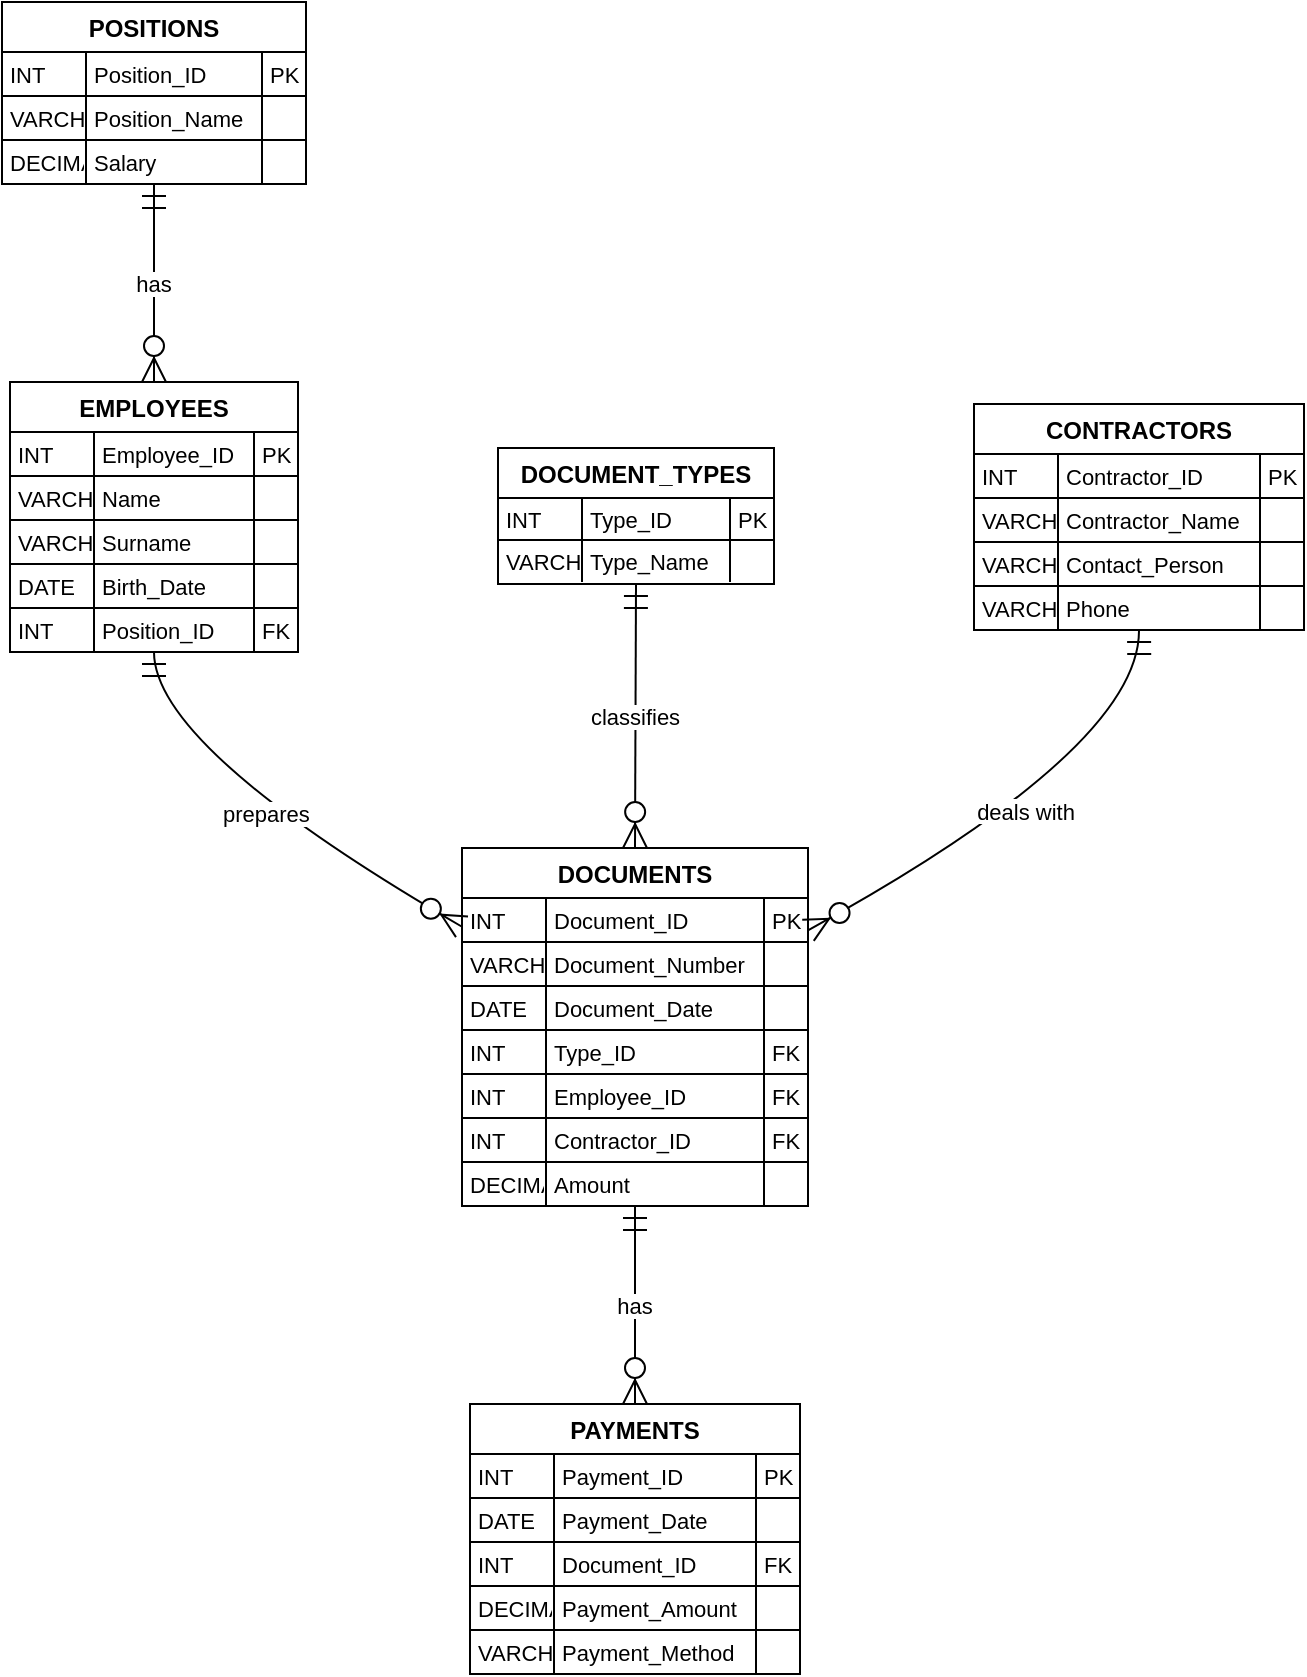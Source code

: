 <mxfile version="26.1.0">
  <diagram id="r5gvFY3K7-wssAV_AJfJ" name="Лабка7_8">
    <mxGraphModel dx="1518" dy="614" grid="1" gridSize="10" guides="1" tooltips="1" connect="1" arrows="1" fold="1" page="1" pageScale="1" pageWidth="827" pageHeight="1169" math="0" shadow="0">
      <root>
        <mxCell id="0" />
        <mxCell id="1" parent="0" />
        <mxCell id="6uw_re-vHl8ZJ_pmMmy7-1" value="EMPLOYEES" style="shape=table;startSize=25;container=1;collapsible=0;childLayout=tableLayout;fixedRows=1;rowLines=1;fontStyle=1;align=center;resizeLast=1;" vertex="1" parent="1">
          <mxGeometry x="24" y="210" width="144" height="135" as="geometry" />
        </mxCell>
        <mxCell id="6uw_re-vHl8ZJ_pmMmy7-2" style="shape=tableRow;horizontal=0;startSize=0;swimlaneHead=0;swimlaneBody=0;fillColor=none;collapsible=0;dropTarget=0;points=[[0,0.5],[1,0.5]];portConstraint=eastwest;top=0;left=0;right=0;bottom=0;" vertex="1" parent="6uw_re-vHl8ZJ_pmMmy7-1">
          <mxGeometry y="25" width="144" height="22" as="geometry" />
        </mxCell>
        <mxCell id="6uw_re-vHl8ZJ_pmMmy7-3" value="INT" style="shape=partialRectangle;connectable=0;fillColor=none;top=0;left=0;bottom=0;right=0;align=left;spacingLeft=2;overflow=hidden;fontSize=11;" vertex="1" parent="6uw_re-vHl8ZJ_pmMmy7-2">
          <mxGeometry width="42" height="22" as="geometry">
            <mxRectangle width="42" height="22" as="alternateBounds" />
          </mxGeometry>
        </mxCell>
        <mxCell id="6uw_re-vHl8ZJ_pmMmy7-4" value="Employee_ID" style="shape=partialRectangle;connectable=0;fillColor=none;top=0;left=0;bottom=0;right=0;align=left;spacingLeft=2;overflow=hidden;fontSize=11;" vertex="1" parent="6uw_re-vHl8ZJ_pmMmy7-2">
          <mxGeometry x="42" width="80" height="22" as="geometry">
            <mxRectangle width="80" height="22" as="alternateBounds" />
          </mxGeometry>
        </mxCell>
        <mxCell id="6uw_re-vHl8ZJ_pmMmy7-5" value="PK" style="shape=partialRectangle;connectable=0;fillColor=none;top=0;left=0;bottom=0;right=0;align=left;spacingLeft=2;overflow=hidden;fontSize=11;" vertex="1" parent="6uw_re-vHl8ZJ_pmMmy7-2">
          <mxGeometry x="122" width="22" height="22" as="geometry">
            <mxRectangle width="22" height="22" as="alternateBounds" />
          </mxGeometry>
        </mxCell>
        <mxCell id="6uw_re-vHl8ZJ_pmMmy7-6" style="shape=tableRow;horizontal=0;startSize=0;swimlaneHead=0;swimlaneBody=0;fillColor=none;collapsible=0;dropTarget=0;points=[[0,0.5],[1,0.5]];portConstraint=eastwest;top=0;left=0;right=0;bottom=0;" vertex="1" parent="6uw_re-vHl8ZJ_pmMmy7-1">
          <mxGeometry y="47" width="144" height="22" as="geometry" />
        </mxCell>
        <mxCell id="6uw_re-vHl8ZJ_pmMmy7-7" value="VARCHAR" style="shape=partialRectangle;connectable=0;fillColor=none;top=0;left=0;bottom=0;right=0;align=left;spacingLeft=2;overflow=hidden;fontSize=11;" vertex="1" parent="6uw_re-vHl8ZJ_pmMmy7-6">
          <mxGeometry width="42" height="22" as="geometry">
            <mxRectangle width="42" height="22" as="alternateBounds" />
          </mxGeometry>
        </mxCell>
        <mxCell id="6uw_re-vHl8ZJ_pmMmy7-8" value="Name" style="shape=partialRectangle;connectable=0;fillColor=none;top=0;left=0;bottom=0;right=0;align=left;spacingLeft=2;overflow=hidden;fontSize=11;" vertex="1" parent="6uw_re-vHl8ZJ_pmMmy7-6">
          <mxGeometry x="42" width="80" height="22" as="geometry">
            <mxRectangle width="80" height="22" as="alternateBounds" />
          </mxGeometry>
        </mxCell>
        <mxCell id="6uw_re-vHl8ZJ_pmMmy7-9" value="" style="shape=partialRectangle;connectable=0;fillColor=none;top=0;left=0;bottom=0;right=0;align=left;spacingLeft=2;overflow=hidden;fontSize=11;" vertex="1" parent="6uw_re-vHl8ZJ_pmMmy7-6">
          <mxGeometry x="122" width="22" height="22" as="geometry">
            <mxRectangle width="22" height="22" as="alternateBounds" />
          </mxGeometry>
        </mxCell>
        <mxCell id="6uw_re-vHl8ZJ_pmMmy7-10" style="shape=tableRow;horizontal=0;startSize=0;swimlaneHead=0;swimlaneBody=0;fillColor=none;collapsible=0;dropTarget=0;points=[[0,0.5],[1,0.5]];portConstraint=eastwest;top=0;left=0;right=0;bottom=0;" vertex="1" parent="6uw_re-vHl8ZJ_pmMmy7-1">
          <mxGeometry y="69" width="144" height="22" as="geometry" />
        </mxCell>
        <mxCell id="6uw_re-vHl8ZJ_pmMmy7-11" value="VARCHAR" style="shape=partialRectangle;connectable=0;fillColor=none;top=0;left=0;bottom=0;right=0;align=left;spacingLeft=2;overflow=hidden;fontSize=11;" vertex="1" parent="6uw_re-vHl8ZJ_pmMmy7-10">
          <mxGeometry width="42" height="22" as="geometry">
            <mxRectangle width="42" height="22" as="alternateBounds" />
          </mxGeometry>
        </mxCell>
        <mxCell id="6uw_re-vHl8ZJ_pmMmy7-12" value="Surname" style="shape=partialRectangle;connectable=0;fillColor=none;top=0;left=0;bottom=0;right=0;align=left;spacingLeft=2;overflow=hidden;fontSize=11;" vertex="1" parent="6uw_re-vHl8ZJ_pmMmy7-10">
          <mxGeometry x="42" width="80" height="22" as="geometry">
            <mxRectangle width="80" height="22" as="alternateBounds" />
          </mxGeometry>
        </mxCell>
        <mxCell id="6uw_re-vHl8ZJ_pmMmy7-13" value="" style="shape=partialRectangle;connectable=0;fillColor=none;top=0;left=0;bottom=0;right=0;align=left;spacingLeft=2;overflow=hidden;fontSize=11;" vertex="1" parent="6uw_re-vHl8ZJ_pmMmy7-10">
          <mxGeometry x="122" width="22" height="22" as="geometry">
            <mxRectangle width="22" height="22" as="alternateBounds" />
          </mxGeometry>
        </mxCell>
        <mxCell id="6uw_re-vHl8ZJ_pmMmy7-14" style="shape=tableRow;horizontal=0;startSize=0;swimlaneHead=0;swimlaneBody=0;fillColor=none;collapsible=0;dropTarget=0;points=[[0,0.5],[1,0.5]];portConstraint=eastwest;top=0;left=0;right=0;bottom=0;" vertex="1" parent="6uw_re-vHl8ZJ_pmMmy7-1">
          <mxGeometry y="91" width="144" height="22" as="geometry" />
        </mxCell>
        <mxCell id="6uw_re-vHl8ZJ_pmMmy7-15" value="DATE" style="shape=partialRectangle;connectable=0;fillColor=none;top=0;left=0;bottom=0;right=0;align=left;spacingLeft=2;overflow=hidden;fontSize=11;" vertex="1" parent="6uw_re-vHl8ZJ_pmMmy7-14">
          <mxGeometry width="42" height="22" as="geometry">
            <mxRectangle width="42" height="22" as="alternateBounds" />
          </mxGeometry>
        </mxCell>
        <mxCell id="6uw_re-vHl8ZJ_pmMmy7-16" value="Birth_Date" style="shape=partialRectangle;connectable=0;fillColor=none;top=0;left=0;bottom=0;right=0;align=left;spacingLeft=2;overflow=hidden;fontSize=11;" vertex="1" parent="6uw_re-vHl8ZJ_pmMmy7-14">
          <mxGeometry x="42" width="80" height="22" as="geometry">
            <mxRectangle width="80" height="22" as="alternateBounds" />
          </mxGeometry>
        </mxCell>
        <mxCell id="6uw_re-vHl8ZJ_pmMmy7-17" value="" style="shape=partialRectangle;connectable=0;fillColor=none;top=0;left=0;bottom=0;right=0;align=left;spacingLeft=2;overflow=hidden;fontSize=11;" vertex="1" parent="6uw_re-vHl8ZJ_pmMmy7-14">
          <mxGeometry x="122" width="22" height="22" as="geometry">
            <mxRectangle width="22" height="22" as="alternateBounds" />
          </mxGeometry>
        </mxCell>
        <mxCell id="6uw_re-vHl8ZJ_pmMmy7-18" style="shape=tableRow;horizontal=0;startSize=0;swimlaneHead=0;swimlaneBody=0;fillColor=none;collapsible=0;dropTarget=0;points=[[0,0.5],[1,0.5]];portConstraint=eastwest;top=0;left=0;right=0;bottom=0;" vertex="1" parent="6uw_re-vHl8ZJ_pmMmy7-1">
          <mxGeometry y="113" width="144" height="22" as="geometry" />
        </mxCell>
        <mxCell id="6uw_re-vHl8ZJ_pmMmy7-19" value="INT" style="shape=partialRectangle;connectable=0;fillColor=none;top=0;left=0;bottom=0;right=0;align=left;spacingLeft=2;overflow=hidden;fontSize=11;" vertex="1" parent="6uw_re-vHl8ZJ_pmMmy7-18">
          <mxGeometry width="42" height="22" as="geometry">
            <mxRectangle width="42" height="22" as="alternateBounds" />
          </mxGeometry>
        </mxCell>
        <mxCell id="6uw_re-vHl8ZJ_pmMmy7-20" value="Position_ID" style="shape=partialRectangle;connectable=0;fillColor=none;top=0;left=0;bottom=0;right=0;align=left;spacingLeft=2;overflow=hidden;fontSize=11;" vertex="1" parent="6uw_re-vHl8ZJ_pmMmy7-18">
          <mxGeometry x="42" width="80" height="22" as="geometry">
            <mxRectangle width="80" height="22" as="alternateBounds" />
          </mxGeometry>
        </mxCell>
        <mxCell id="6uw_re-vHl8ZJ_pmMmy7-21" value="FK" style="shape=partialRectangle;connectable=0;fillColor=none;top=0;left=0;bottom=0;right=0;align=left;spacingLeft=2;overflow=hidden;fontSize=11;" vertex="1" parent="6uw_re-vHl8ZJ_pmMmy7-18">
          <mxGeometry x="122" width="22" height="22" as="geometry">
            <mxRectangle width="22" height="22" as="alternateBounds" />
          </mxGeometry>
        </mxCell>
        <mxCell id="6uw_re-vHl8ZJ_pmMmy7-22" value="POSITIONS" style="shape=table;startSize=25;container=1;collapsible=0;childLayout=tableLayout;fixedRows=1;rowLines=1;fontStyle=1;align=center;resizeLast=1;" vertex="1" parent="1">
          <mxGeometry x="20" y="20" width="152" height="91" as="geometry" />
        </mxCell>
        <mxCell id="6uw_re-vHl8ZJ_pmMmy7-23" style="shape=tableRow;horizontal=0;startSize=0;swimlaneHead=0;swimlaneBody=0;fillColor=none;collapsible=0;dropTarget=0;points=[[0,0.5],[1,0.5]];portConstraint=eastwest;top=0;left=0;right=0;bottom=0;" vertex="1" parent="6uw_re-vHl8ZJ_pmMmy7-22">
          <mxGeometry y="25" width="152" height="22" as="geometry" />
        </mxCell>
        <mxCell id="6uw_re-vHl8ZJ_pmMmy7-24" value="INT" style="shape=partialRectangle;connectable=0;fillColor=none;top=0;left=0;bottom=0;right=0;align=left;spacingLeft=2;overflow=hidden;fontSize=11;" vertex="1" parent="6uw_re-vHl8ZJ_pmMmy7-23">
          <mxGeometry width="42" height="22" as="geometry">
            <mxRectangle width="42" height="22" as="alternateBounds" />
          </mxGeometry>
        </mxCell>
        <mxCell id="6uw_re-vHl8ZJ_pmMmy7-25" value="Position_ID" style="shape=partialRectangle;connectable=0;fillColor=none;top=0;left=0;bottom=0;right=0;align=left;spacingLeft=2;overflow=hidden;fontSize=11;" vertex="1" parent="6uw_re-vHl8ZJ_pmMmy7-23">
          <mxGeometry x="42" width="88" height="22" as="geometry">
            <mxRectangle width="88" height="22" as="alternateBounds" />
          </mxGeometry>
        </mxCell>
        <mxCell id="6uw_re-vHl8ZJ_pmMmy7-26" value="PK" style="shape=partialRectangle;connectable=0;fillColor=none;top=0;left=0;bottom=0;right=0;align=left;spacingLeft=2;overflow=hidden;fontSize=11;" vertex="1" parent="6uw_re-vHl8ZJ_pmMmy7-23">
          <mxGeometry x="130" width="22" height="22" as="geometry">
            <mxRectangle width="22" height="22" as="alternateBounds" />
          </mxGeometry>
        </mxCell>
        <mxCell id="6uw_re-vHl8ZJ_pmMmy7-27" style="shape=tableRow;horizontal=0;startSize=0;swimlaneHead=0;swimlaneBody=0;fillColor=none;collapsible=0;dropTarget=0;points=[[0,0.5],[1,0.5]];portConstraint=eastwest;top=0;left=0;right=0;bottom=0;" vertex="1" parent="6uw_re-vHl8ZJ_pmMmy7-22">
          <mxGeometry y="47" width="152" height="22" as="geometry" />
        </mxCell>
        <mxCell id="6uw_re-vHl8ZJ_pmMmy7-28" value="VARCHAR" style="shape=partialRectangle;connectable=0;fillColor=none;top=0;left=0;bottom=0;right=0;align=left;spacingLeft=2;overflow=hidden;fontSize=11;" vertex="1" parent="6uw_re-vHl8ZJ_pmMmy7-27">
          <mxGeometry width="42" height="22" as="geometry">
            <mxRectangle width="42" height="22" as="alternateBounds" />
          </mxGeometry>
        </mxCell>
        <mxCell id="6uw_re-vHl8ZJ_pmMmy7-29" value="Position_Name" style="shape=partialRectangle;connectable=0;fillColor=none;top=0;left=0;bottom=0;right=0;align=left;spacingLeft=2;overflow=hidden;fontSize=11;" vertex="1" parent="6uw_re-vHl8ZJ_pmMmy7-27">
          <mxGeometry x="42" width="88" height="22" as="geometry">
            <mxRectangle width="88" height="22" as="alternateBounds" />
          </mxGeometry>
        </mxCell>
        <mxCell id="6uw_re-vHl8ZJ_pmMmy7-30" value="" style="shape=partialRectangle;connectable=0;fillColor=none;top=0;left=0;bottom=0;right=0;align=left;spacingLeft=2;overflow=hidden;fontSize=11;" vertex="1" parent="6uw_re-vHl8ZJ_pmMmy7-27">
          <mxGeometry x="130" width="22" height="22" as="geometry">
            <mxRectangle width="22" height="22" as="alternateBounds" />
          </mxGeometry>
        </mxCell>
        <mxCell id="6uw_re-vHl8ZJ_pmMmy7-31" style="shape=tableRow;horizontal=0;startSize=0;swimlaneHead=0;swimlaneBody=0;fillColor=none;collapsible=0;dropTarget=0;points=[[0,0.5],[1,0.5]];portConstraint=eastwest;top=0;left=0;right=0;bottom=0;" vertex="1" parent="6uw_re-vHl8ZJ_pmMmy7-22">
          <mxGeometry y="69" width="152" height="22" as="geometry" />
        </mxCell>
        <mxCell id="6uw_re-vHl8ZJ_pmMmy7-32" value="DECIMAL" style="shape=partialRectangle;connectable=0;fillColor=none;top=0;left=0;bottom=0;right=0;align=left;spacingLeft=2;overflow=hidden;fontSize=11;" vertex="1" parent="6uw_re-vHl8ZJ_pmMmy7-31">
          <mxGeometry width="42" height="22" as="geometry">
            <mxRectangle width="42" height="22" as="alternateBounds" />
          </mxGeometry>
        </mxCell>
        <mxCell id="6uw_re-vHl8ZJ_pmMmy7-33" value="Salary" style="shape=partialRectangle;connectable=0;fillColor=none;top=0;left=0;bottom=0;right=0;align=left;spacingLeft=2;overflow=hidden;fontSize=11;" vertex="1" parent="6uw_re-vHl8ZJ_pmMmy7-31">
          <mxGeometry x="42" width="88" height="22" as="geometry">
            <mxRectangle width="88" height="22" as="alternateBounds" />
          </mxGeometry>
        </mxCell>
        <mxCell id="6uw_re-vHl8ZJ_pmMmy7-34" value="" style="shape=partialRectangle;connectable=0;fillColor=none;top=0;left=0;bottom=0;right=0;align=left;spacingLeft=2;overflow=hidden;fontSize=11;" vertex="1" parent="6uw_re-vHl8ZJ_pmMmy7-31">
          <mxGeometry x="130" width="22" height="22" as="geometry">
            <mxRectangle width="22" height="22" as="alternateBounds" />
          </mxGeometry>
        </mxCell>
        <mxCell id="6uw_re-vHl8ZJ_pmMmy7-35" value="DOCUMENTS" style="shape=table;startSize=25;container=1;collapsible=0;childLayout=tableLayout;fixedRows=1;rowLines=1;fontStyle=1;align=center;resizeLast=1;" vertex="1" parent="1">
          <mxGeometry x="250" y="443" width="173" height="179" as="geometry" />
        </mxCell>
        <mxCell id="6uw_re-vHl8ZJ_pmMmy7-36" style="shape=tableRow;horizontal=0;startSize=0;swimlaneHead=0;swimlaneBody=0;fillColor=none;collapsible=0;dropTarget=0;points=[[0,0.5],[1,0.5]];portConstraint=eastwest;top=0;left=0;right=0;bottom=0;" vertex="1" parent="6uw_re-vHl8ZJ_pmMmy7-35">
          <mxGeometry y="25" width="173" height="22" as="geometry" />
        </mxCell>
        <mxCell id="6uw_re-vHl8ZJ_pmMmy7-37" value="INT" style="shape=partialRectangle;connectable=0;fillColor=none;top=0;left=0;bottom=0;right=0;align=left;spacingLeft=2;overflow=hidden;fontSize=11;" vertex="1" parent="6uw_re-vHl8ZJ_pmMmy7-36">
          <mxGeometry width="42" height="22" as="geometry">
            <mxRectangle width="42" height="22" as="alternateBounds" />
          </mxGeometry>
        </mxCell>
        <mxCell id="6uw_re-vHl8ZJ_pmMmy7-38" value="Document_ID" style="shape=partialRectangle;connectable=0;fillColor=none;top=0;left=0;bottom=0;right=0;align=left;spacingLeft=2;overflow=hidden;fontSize=11;" vertex="1" parent="6uw_re-vHl8ZJ_pmMmy7-36">
          <mxGeometry x="42" width="109" height="22" as="geometry">
            <mxRectangle width="109" height="22" as="alternateBounds" />
          </mxGeometry>
        </mxCell>
        <mxCell id="6uw_re-vHl8ZJ_pmMmy7-39" value="PK" style="shape=partialRectangle;connectable=0;fillColor=none;top=0;left=0;bottom=0;right=0;align=left;spacingLeft=2;overflow=hidden;fontSize=11;" vertex="1" parent="6uw_re-vHl8ZJ_pmMmy7-36">
          <mxGeometry x="151" width="22" height="22" as="geometry">
            <mxRectangle width="22" height="22" as="alternateBounds" />
          </mxGeometry>
        </mxCell>
        <mxCell id="6uw_re-vHl8ZJ_pmMmy7-40" style="shape=tableRow;horizontal=0;startSize=0;swimlaneHead=0;swimlaneBody=0;fillColor=none;collapsible=0;dropTarget=0;points=[[0,0.5],[1,0.5]];portConstraint=eastwest;top=0;left=0;right=0;bottom=0;" vertex="1" parent="6uw_re-vHl8ZJ_pmMmy7-35">
          <mxGeometry y="47" width="173" height="22" as="geometry" />
        </mxCell>
        <mxCell id="6uw_re-vHl8ZJ_pmMmy7-41" value="VARCHAR" style="shape=partialRectangle;connectable=0;fillColor=none;top=0;left=0;bottom=0;right=0;align=left;spacingLeft=2;overflow=hidden;fontSize=11;" vertex="1" parent="6uw_re-vHl8ZJ_pmMmy7-40">
          <mxGeometry width="42" height="22" as="geometry">
            <mxRectangle width="42" height="22" as="alternateBounds" />
          </mxGeometry>
        </mxCell>
        <mxCell id="6uw_re-vHl8ZJ_pmMmy7-42" value="Document_Number" style="shape=partialRectangle;connectable=0;fillColor=none;top=0;left=0;bottom=0;right=0;align=left;spacingLeft=2;overflow=hidden;fontSize=11;" vertex="1" parent="6uw_re-vHl8ZJ_pmMmy7-40">
          <mxGeometry x="42" width="109" height="22" as="geometry">
            <mxRectangle width="109" height="22" as="alternateBounds" />
          </mxGeometry>
        </mxCell>
        <mxCell id="6uw_re-vHl8ZJ_pmMmy7-43" value="" style="shape=partialRectangle;connectable=0;fillColor=none;top=0;left=0;bottom=0;right=0;align=left;spacingLeft=2;overflow=hidden;fontSize=11;" vertex="1" parent="6uw_re-vHl8ZJ_pmMmy7-40">
          <mxGeometry x="151" width="22" height="22" as="geometry">
            <mxRectangle width="22" height="22" as="alternateBounds" />
          </mxGeometry>
        </mxCell>
        <mxCell id="6uw_re-vHl8ZJ_pmMmy7-44" style="shape=tableRow;horizontal=0;startSize=0;swimlaneHead=0;swimlaneBody=0;fillColor=none;collapsible=0;dropTarget=0;points=[[0,0.5],[1,0.5]];portConstraint=eastwest;top=0;left=0;right=0;bottom=0;" vertex="1" parent="6uw_re-vHl8ZJ_pmMmy7-35">
          <mxGeometry y="69" width="173" height="22" as="geometry" />
        </mxCell>
        <mxCell id="6uw_re-vHl8ZJ_pmMmy7-45" value="DATE" style="shape=partialRectangle;connectable=0;fillColor=none;top=0;left=0;bottom=0;right=0;align=left;spacingLeft=2;overflow=hidden;fontSize=11;" vertex="1" parent="6uw_re-vHl8ZJ_pmMmy7-44">
          <mxGeometry width="42" height="22" as="geometry">
            <mxRectangle width="42" height="22" as="alternateBounds" />
          </mxGeometry>
        </mxCell>
        <mxCell id="6uw_re-vHl8ZJ_pmMmy7-46" value="Document_Date" style="shape=partialRectangle;connectable=0;fillColor=none;top=0;left=0;bottom=0;right=0;align=left;spacingLeft=2;overflow=hidden;fontSize=11;" vertex="1" parent="6uw_re-vHl8ZJ_pmMmy7-44">
          <mxGeometry x="42" width="109" height="22" as="geometry">
            <mxRectangle width="109" height="22" as="alternateBounds" />
          </mxGeometry>
        </mxCell>
        <mxCell id="6uw_re-vHl8ZJ_pmMmy7-47" value="" style="shape=partialRectangle;connectable=0;fillColor=none;top=0;left=0;bottom=0;right=0;align=left;spacingLeft=2;overflow=hidden;fontSize=11;" vertex="1" parent="6uw_re-vHl8ZJ_pmMmy7-44">
          <mxGeometry x="151" width="22" height="22" as="geometry">
            <mxRectangle width="22" height="22" as="alternateBounds" />
          </mxGeometry>
        </mxCell>
        <mxCell id="6uw_re-vHl8ZJ_pmMmy7-48" style="shape=tableRow;horizontal=0;startSize=0;swimlaneHead=0;swimlaneBody=0;fillColor=none;collapsible=0;dropTarget=0;points=[[0,0.5],[1,0.5]];portConstraint=eastwest;top=0;left=0;right=0;bottom=0;" vertex="1" parent="6uw_re-vHl8ZJ_pmMmy7-35">
          <mxGeometry y="91" width="173" height="22" as="geometry" />
        </mxCell>
        <mxCell id="6uw_re-vHl8ZJ_pmMmy7-49" value="INT" style="shape=partialRectangle;connectable=0;fillColor=none;top=0;left=0;bottom=0;right=0;align=left;spacingLeft=2;overflow=hidden;fontSize=11;" vertex="1" parent="6uw_re-vHl8ZJ_pmMmy7-48">
          <mxGeometry width="42" height="22" as="geometry">
            <mxRectangle width="42" height="22" as="alternateBounds" />
          </mxGeometry>
        </mxCell>
        <mxCell id="6uw_re-vHl8ZJ_pmMmy7-50" value="Type_ID" style="shape=partialRectangle;connectable=0;fillColor=none;top=0;left=0;bottom=0;right=0;align=left;spacingLeft=2;overflow=hidden;fontSize=11;" vertex="1" parent="6uw_re-vHl8ZJ_pmMmy7-48">
          <mxGeometry x="42" width="109" height="22" as="geometry">
            <mxRectangle width="109" height="22" as="alternateBounds" />
          </mxGeometry>
        </mxCell>
        <mxCell id="6uw_re-vHl8ZJ_pmMmy7-51" value="FK" style="shape=partialRectangle;connectable=0;fillColor=none;top=0;left=0;bottom=0;right=0;align=left;spacingLeft=2;overflow=hidden;fontSize=11;" vertex="1" parent="6uw_re-vHl8ZJ_pmMmy7-48">
          <mxGeometry x="151" width="22" height="22" as="geometry">
            <mxRectangle width="22" height="22" as="alternateBounds" />
          </mxGeometry>
        </mxCell>
        <mxCell id="6uw_re-vHl8ZJ_pmMmy7-52" style="shape=tableRow;horizontal=0;startSize=0;swimlaneHead=0;swimlaneBody=0;fillColor=none;collapsible=0;dropTarget=0;points=[[0,0.5],[1,0.5]];portConstraint=eastwest;top=0;left=0;right=0;bottom=0;" vertex="1" parent="6uw_re-vHl8ZJ_pmMmy7-35">
          <mxGeometry y="113" width="173" height="22" as="geometry" />
        </mxCell>
        <mxCell id="6uw_re-vHl8ZJ_pmMmy7-53" value="INT" style="shape=partialRectangle;connectable=0;fillColor=none;top=0;left=0;bottom=0;right=0;align=left;spacingLeft=2;overflow=hidden;fontSize=11;" vertex="1" parent="6uw_re-vHl8ZJ_pmMmy7-52">
          <mxGeometry width="42" height="22" as="geometry">
            <mxRectangle width="42" height="22" as="alternateBounds" />
          </mxGeometry>
        </mxCell>
        <mxCell id="6uw_re-vHl8ZJ_pmMmy7-54" value="Employee_ID" style="shape=partialRectangle;connectable=0;fillColor=none;top=0;left=0;bottom=0;right=0;align=left;spacingLeft=2;overflow=hidden;fontSize=11;" vertex="1" parent="6uw_re-vHl8ZJ_pmMmy7-52">
          <mxGeometry x="42" width="109" height="22" as="geometry">
            <mxRectangle width="109" height="22" as="alternateBounds" />
          </mxGeometry>
        </mxCell>
        <mxCell id="6uw_re-vHl8ZJ_pmMmy7-55" value="FK" style="shape=partialRectangle;connectable=0;fillColor=none;top=0;left=0;bottom=0;right=0;align=left;spacingLeft=2;overflow=hidden;fontSize=11;" vertex="1" parent="6uw_re-vHl8ZJ_pmMmy7-52">
          <mxGeometry x="151" width="22" height="22" as="geometry">
            <mxRectangle width="22" height="22" as="alternateBounds" />
          </mxGeometry>
        </mxCell>
        <mxCell id="6uw_re-vHl8ZJ_pmMmy7-56" style="shape=tableRow;horizontal=0;startSize=0;swimlaneHead=0;swimlaneBody=0;fillColor=none;collapsible=0;dropTarget=0;points=[[0,0.5],[1,0.5]];portConstraint=eastwest;top=0;left=0;right=0;bottom=0;" vertex="1" parent="6uw_re-vHl8ZJ_pmMmy7-35">
          <mxGeometry y="135" width="173" height="22" as="geometry" />
        </mxCell>
        <mxCell id="6uw_re-vHl8ZJ_pmMmy7-57" value="INT" style="shape=partialRectangle;connectable=0;fillColor=none;top=0;left=0;bottom=0;right=0;align=left;spacingLeft=2;overflow=hidden;fontSize=11;" vertex="1" parent="6uw_re-vHl8ZJ_pmMmy7-56">
          <mxGeometry width="42" height="22" as="geometry">
            <mxRectangle width="42" height="22" as="alternateBounds" />
          </mxGeometry>
        </mxCell>
        <mxCell id="6uw_re-vHl8ZJ_pmMmy7-58" value="Contractor_ID" style="shape=partialRectangle;connectable=0;fillColor=none;top=0;left=0;bottom=0;right=0;align=left;spacingLeft=2;overflow=hidden;fontSize=11;" vertex="1" parent="6uw_re-vHl8ZJ_pmMmy7-56">
          <mxGeometry x="42" width="109" height="22" as="geometry">
            <mxRectangle width="109" height="22" as="alternateBounds" />
          </mxGeometry>
        </mxCell>
        <mxCell id="6uw_re-vHl8ZJ_pmMmy7-59" value="FK" style="shape=partialRectangle;connectable=0;fillColor=none;top=0;left=0;bottom=0;right=0;align=left;spacingLeft=2;overflow=hidden;fontSize=11;" vertex="1" parent="6uw_re-vHl8ZJ_pmMmy7-56">
          <mxGeometry x="151" width="22" height="22" as="geometry">
            <mxRectangle width="22" height="22" as="alternateBounds" />
          </mxGeometry>
        </mxCell>
        <mxCell id="6uw_re-vHl8ZJ_pmMmy7-60" style="shape=tableRow;horizontal=0;startSize=0;swimlaneHead=0;swimlaneBody=0;fillColor=none;collapsible=0;dropTarget=0;points=[[0,0.5],[1,0.5]];portConstraint=eastwest;top=0;left=0;right=0;bottom=0;" vertex="1" parent="6uw_re-vHl8ZJ_pmMmy7-35">
          <mxGeometry y="157" width="173" height="22" as="geometry" />
        </mxCell>
        <mxCell id="6uw_re-vHl8ZJ_pmMmy7-61" value="DECIMAL" style="shape=partialRectangle;connectable=0;fillColor=none;top=0;left=0;bottom=0;right=0;align=left;spacingLeft=2;overflow=hidden;fontSize=11;" vertex="1" parent="6uw_re-vHl8ZJ_pmMmy7-60">
          <mxGeometry width="42" height="22" as="geometry">
            <mxRectangle width="42" height="22" as="alternateBounds" />
          </mxGeometry>
        </mxCell>
        <mxCell id="6uw_re-vHl8ZJ_pmMmy7-62" value="Amount" style="shape=partialRectangle;connectable=0;fillColor=none;top=0;left=0;bottom=0;right=0;align=left;spacingLeft=2;overflow=hidden;fontSize=11;" vertex="1" parent="6uw_re-vHl8ZJ_pmMmy7-60">
          <mxGeometry x="42" width="109" height="22" as="geometry">
            <mxRectangle width="109" height="22" as="alternateBounds" />
          </mxGeometry>
        </mxCell>
        <mxCell id="6uw_re-vHl8ZJ_pmMmy7-63" value="" style="shape=partialRectangle;connectable=0;fillColor=none;top=0;left=0;bottom=0;right=0;align=left;spacingLeft=2;overflow=hidden;fontSize=11;" vertex="1" parent="6uw_re-vHl8ZJ_pmMmy7-60">
          <mxGeometry x="151" width="22" height="22" as="geometry">
            <mxRectangle width="22" height="22" as="alternateBounds" />
          </mxGeometry>
        </mxCell>
        <mxCell id="6uw_re-vHl8ZJ_pmMmy7-64" value="DOCUMENT_TYPES" style="shape=table;startSize=25;container=1;collapsible=0;childLayout=tableLayout;fixedRows=1;rowLines=1;fontStyle=1;align=center;resizeLast=1;" vertex="1" parent="1">
          <mxGeometry x="268" y="243" width="138" height="68" as="geometry" />
        </mxCell>
        <mxCell id="6uw_re-vHl8ZJ_pmMmy7-65" style="shape=tableRow;horizontal=0;startSize=0;swimlaneHead=0;swimlaneBody=0;fillColor=none;collapsible=0;dropTarget=0;points=[[0,0.5],[1,0.5]];portConstraint=eastwest;top=0;left=0;right=0;bottom=0;" vertex="1" parent="6uw_re-vHl8ZJ_pmMmy7-64">
          <mxGeometry y="25" width="138" height="21" as="geometry" />
        </mxCell>
        <mxCell id="6uw_re-vHl8ZJ_pmMmy7-66" value="INT" style="shape=partialRectangle;connectable=0;fillColor=none;top=0;left=0;bottom=0;right=0;align=left;spacingLeft=2;overflow=hidden;fontSize=11;" vertex="1" parent="6uw_re-vHl8ZJ_pmMmy7-65">
          <mxGeometry width="42" height="21" as="geometry">
            <mxRectangle width="42" height="21" as="alternateBounds" />
          </mxGeometry>
        </mxCell>
        <mxCell id="6uw_re-vHl8ZJ_pmMmy7-67" value="Type_ID" style="shape=partialRectangle;connectable=0;fillColor=none;top=0;left=0;bottom=0;right=0;align=left;spacingLeft=2;overflow=hidden;fontSize=11;" vertex="1" parent="6uw_re-vHl8ZJ_pmMmy7-65">
          <mxGeometry x="42" width="74" height="21" as="geometry">
            <mxRectangle width="74" height="21" as="alternateBounds" />
          </mxGeometry>
        </mxCell>
        <mxCell id="6uw_re-vHl8ZJ_pmMmy7-68" value="PK" style="shape=partialRectangle;connectable=0;fillColor=none;top=0;left=0;bottom=0;right=0;align=left;spacingLeft=2;overflow=hidden;fontSize=11;" vertex="1" parent="6uw_re-vHl8ZJ_pmMmy7-65">
          <mxGeometry x="116" width="22" height="21" as="geometry">
            <mxRectangle width="22" height="21" as="alternateBounds" />
          </mxGeometry>
        </mxCell>
        <mxCell id="6uw_re-vHl8ZJ_pmMmy7-69" style="shape=tableRow;horizontal=0;startSize=0;swimlaneHead=0;swimlaneBody=0;fillColor=none;collapsible=0;dropTarget=0;points=[[0,0.5],[1,0.5]];portConstraint=eastwest;top=0;left=0;right=0;bottom=0;" vertex="1" parent="6uw_re-vHl8ZJ_pmMmy7-64">
          <mxGeometry y="46" width="138" height="21" as="geometry" />
        </mxCell>
        <mxCell id="6uw_re-vHl8ZJ_pmMmy7-70" value="VARCHAR" style="shape=partialRectangle;connectable=0;fillColor=none;top=0;left=0;bottom=0;right=0;align=left;spacingLeft=2;overflow=hidden;fontSize=11;" vertex="1" parent="6uw_re-vHl8ZJ_pmMmy7-69">
          <mxGeometry width="42" height="21" as="geometry">
            <mxRectangle width="42" height="21" as="alternateBounds" />
          </mxGeometry>
        </mxCell>
        <mxCell id="6uw_re-vHl8ZJ_pmMmy7-71" value="Type_Name" style="shape=partialRectangle;connectable=0;fillColor=none;top=0;left=0;bottom=0;right=0;align=left;spacingLeft=2;overflow=hidden;fontSize=11;" vertex="1" parent="6uw_re-vHl8ZJ_pmMmy7-69">
          <mxGeometry x="42" width="74" height="21" as="geometry">
            <mxRectangle width="74" height="21" as="alternateBounds" />
          </mxGeometry>
        </mxCell>
        <mxCell id="6uw_re-vHl8ZJ_pmMmy7-72" value="" style="shape=partialRectangle;connectable=0;fillColor=none;top=0;left=0;bottom=0;right=0;align=left;spacingLeft=2;overflow=hidden;fontSize=11;" vertex="1" parent="6uw_re-vHl8ZJ_pmMmy7-69">
          <mxGeometry x="116" width="22" height="21" as="geometry">
            <mxRectangle width="22" height="21" as="alternateBounds" />
          </mxGeometry>
        </mxCell>
        <mxCell id="6uw_re-vHl8ZJ_pmMmy7-73" value="CONTRACTORS" style="shape=table;startSize=25;container=1;collapsible=0;childLayout=tableLayout;fixedRows=1;rowLines=1;fontStyle=1;align=center;resizeLast=1;" vertex="1" parent="1">
          <mxGeometry x="506" y="221" width="165" height="113" as="geometry" />
        </mxCell>
        <mxCell id="6uw_re-vHl8ZJ_pmMmy7-74" style="shape=tableRow;horizontal=0;startSize=0;swimlaneHead=0;swimlaneBody=0;fillColor=none;collapsible=0;dropTarget=0;points=[[0,0.5],[1,0.5]];portConstraint=eastwest;top=0;left=0;right=0;bottom=0;" vertex="1" parent="6uw_re-vHl8ZJ_pmMmy7-73">
          <mxGeometry y="25" width="165" height="22" as="geometry" />
        </mxCell>
        <mxCell id="6uw_re-vHl8ZJ_pmMmy7-75" value="INT" style="shape=partialRectangle;connectable=0;fillColor=none;top=0;left=0;bottom=0;right=0;align=left;spacingLeft=2;overflow=hidden;fontSize=11;" vertex="1" parent="6uw_re-vHl8ZJ_pmMmy7-74">
          <mxGeometry width="42" height="22" as="geometry">
            <mxRectangle width="42" height="22" as="alternateBounds" />
          </mxGeometry>
        </mxCell>
        <mxCell id="6uw_re-vHl8ZJ_pmMmy7-76" value="Contractor_ID" style="shape=partialRectangle;connectable=0;fillColor=none;top=0;left=0;bottom=0;right=0;align=left;spacingLeft=2;overflow=hidden;fontSize=11;" vertex="1" parent="6uw_re-vHl8ZJ_pmMmy7-74">
          <mxGeometry x="42" width="101" height="22" as="geometry">
            <mxRectangle width="101" height="22" as="alternateBounds" />
          </mxGeometry>
        </mxCell>
        <mxCell id="6uw_re-vHl8ZJ_pmMmy7-77" value="PK" style="shape=partialRectangle;connectable=0;fillColor=none;top=0;left=0;bottom=0;right=0;align=left;spacingLeft=2;overflow=hidden;fontSize=11;" vertex="1" parent="6uw_re-vHl8ZJ_pmMmy7-74">
          <mxGeometry x="143" width="22" height="22" as="geometry">
            <mxRectangle width="22" height="22" as="alternateBounds" />
          </mxGeometry>
        </mxCell>
        <mxCell id="6uw_re-vHl8ZJ_pmMmy7-78" style="shape=tableRow;horizontal=0;startSize=0;swimlaneHead=0;swimlaneBody=0;fillColor=none;collapsible=0;dropTarget=0;points=[[0,0.5],[1,0.5]];portConstraint=eastwest;top=0;left=0;right=0;bottom=0;" vertex="1" parent="6uw_re-vHl8ZJ_pmMmy7-73">
          <mxGeometry y="47" width="165" height="22" as="geometry" />
        </mxCell>
        <mxCell id="6uw_re-vHl8ZJ_pmMmy7-79" value="VARCHAR" style="shape=partialRectangle;connectable=0;fillColor=none;top=0;left=0;bottom=0;right=0;align=left;spacingLeft=2;overflow=hidden;fontSize=11;" vertex="1" parent="6uw_re-vHl8ZJ_pmMmy7-78">
          <mxGeometry width="42" height="22" as="geometry">
            <mxRectangle width="42" height="22" as="alternateBounds" />
          </mxGeometry>
        </mxCell>
        <mxCell id="6uw_re-vHl8ZJ_pmMmy7-80" value="Contractor_Name" style="shape=partialRectangle;connectable=0;fillColor=none;top=0;left=0;bottom=0;right=0;align=left;spacingLeft=2;overflow=hidden;fontSize=11;" vertex="1" parent="6uw_re-vHl8ZJ_pmMmy7-78">
          <mxGeometry x="42" width="101" height="22" as="geometry">
            <mxRectangle width="101" height="22" as="alternateBounds" />
          </mxGeometry>
        </mxCell>
        <mxCell id="6uw_re-vHl8ZJ_pmMmy7-81" value="" style="shape=partialRectangle;connectable=0;fillColor=none;top=0;left=0;bottom=0;right=0;align=left;spacingLeft=2;overflow=hidden;fontSize=11;" vertex="1" parent="6uw_re-vHl8ZJ_pmMmy7-78">
          <mxGeometry x="143" width="22" height="22" as="geometry">
            <mxRectangle width="22" height="22" as="alternateBounds" />
          </mxGeometry>
        </mxCell>
        <mxCell id="6uw_re-vHl8ZJ_pmMmy7-82" style="shape=tableRow;horizontal=0;startSize=0;swimlaneHead=0;swimlaneBody=0;fillColor=none;collapsible=0;dropTarget=0;points=[[0,0.5],[1,0.5]];portConstraint=eastwest;top=0;left=0;right=0;bottom=0;" vertex="1" parent="6uw_re-vHl8ZJ_pmMmy7-73">
          <mxGeometry y="69" width="165" height="22" as="geometry" />
        </mxCell>
        <mxCell id="6uw_re-vHl8ZJ_pmMmy7-83" value="VARCHAR" style="shape=partialRectangle;connectable=0;fillColor=none;top=0;left=0;bottom=0;right=0;align=left;spacingLeft=2;overflow=hidden;fontSize=11;" vertex="1" parent="6uw_re-vHl8ZJ_pmMmy7-82">
          <mxGeometry width="42" height="22" as="geometry">
            <mxRectangle width="42" height="22" as="alternateBounds" />
          </mxGeometry>
        </mxCell>
        <mxCell id="6uw_re-vHl8ZJ_pmMmy7-84" value="Contact_Person" style="shape=partialRectangle;connectable=0;fillColor=none;top=0;left=0;bottom=0;right=0;align=left;spacingLeft=2;overflow=hidden;fontSize=11;" vertex="1" parent="6uw_re-vHl8ZJ_pmMmy7-82">
          <mxGeometry x="42" width="101" height="22" as="geometry">
            <mxRectangle width="101" height="22" as="alternateBounds" />
          </mxGeometry>
        </mxCell>
        <mxCell id="6uw_re-vHl8ZJ_pmMmy7-85" value="" style="shape=partialRectangle;connectable=0;fillColor=none;top=0;left=0;bottom=0;right=0;align=left;spacingLeft=2;overflow=hidden;fontSize=11;" vertex="1" parent="6uw_re-vHl8ZJ_pmMmy7-82">
          <mxGeometry x="143" width="22" height="22" as="geometry">
            <mxRectangle width="22" height="22" as="alternateBounds" />
          </mxGeometry>
        </mxCell>
        <mxCell id="6uw_re-vHl8ZJ_pmMmy7-86" style="shape=tableRow;horizontal=0;startSize=0;swimlaneHead=0;swimlaneBody=0;fillColor=none;collapsible=0;dropTarget=0;points=[[0,0.5],[1,0.5]];portConstraint=eastwest;top=0;left=0;right=0;bottom=0;" vertex="1" parent="6uw_re-vHl8ZJ_pmMmy7-73">
          <mxGeometry y="91" width="165" height="22" as="geometry" />
        </mxCell>
        <mxCell id="6uw_re-vHl8ZJ_pmMmy7-87" value="VARCHAR" style="shape=partialRectangle;connectable=0;fillColor=none;top=0;left=0;bottom=0;right=0;align=left;spacingLeft=2;overflow=hidden;fontSize=11;" vertex="1" parent="6uw_re-vHl8ZJ_pmMmy7-86">
          <mxGeometry width="42" height="22" as="geometry">
            <mxRectangle width="42" height="22" as="alternateBounds" />
          </mxGeometry>
        </mxCell>
        <mxCell id="6uw_re-vHl8ZJ_pmMmy7-88" value="Phone" style="shape=partialRectangle;connectable=0;fillColor=none;top=0;left=0;bottom=0;right=0;align=left;spacingLeft=2;overflow=hidden;fontSize=11;" vertex="1" parent="6uw_re-vHl8ZJ_pmMmy7-86">
          <mxGeometry x="42" width="101" height="22" as="geometry">
            <mxRectangle width="101" height="22" as="alternateBounds" />
          </mxGeometry>
        </mxCell>
        <mxCell id="6uw_re-vHl8ZJ_pmMmy7-89" value="" style="shape=partialRectangle;connectable=0;fillColor=none;top=0;left=0;bottom=0;right=0;align=left;spacingLeft=2;overflow=hidden;fontSize=11;" vertex="1" parent="6uw_re-vHl8ZJ_pmMmy7-86">
          <mxGeometry x="143" width="22" height="22" as="geometry">
            <mxRectangle width="22" height="22" as="alternateBounds" />
          </mxGeometry>
        </mxCell>
        <mxCell id="6uw_re-vHl8ZJ_pmMmy7-90" value="PAYMENTS" style="shape=table;startSize=25;container=1;collapsible=0;childLayout=tableLayout;fixedRows=1;rowLines=1;fontStyle=1;align=center;resizeLast=1;" vertex="1" parent="1">
          <mxGeometry x="254" y="721" width="165" height="135" as="geometry" />
        </mxCell>
        <mxCell id="6uw_re-vHl8ZJ_pmMmy7-91" style="shape=tableRow;horizontal=0;startSize=0;swimlaneHead=0;swimlaneBody=0;fillColor=none;collapsible=0;dropTarget=0;points=[[0,0.5],[1,0.5]];portConstraint=eastwest;top=0;left=0;right=0;bottom=0;" vertex="1" parent="6uw_re-vHl8ZJ_pmMmy7-90">
          <mxGeometry y="25" width="165" height="22" as="geometry" />
        </mxCell>
        <mxCell id="6uw_re-vHl8ZJ_pmMmy7-92" value="INT" style="shape=partialRectangle;connectable=0;fillColor=none;top=0;left=0;bottom=0;right=0;align=left;spacingLeft=2;overflow=hidden;fontSize=11;" vertex="1" parent="6uw_re-vHl8ZJ_pmMmy7-91">
          <mxGeometry width="42" height="22" as="geometry">
            <mxRectangle width="42" height="22" as="alternateBounds" />
          </mxGeometry>
        </mxCell>
        <mxCell id="6uw_re-vHl8ZJ_pmMmy7-93" value="Payment_ID" style="shape=partialRectangle;connectable=0;fillColor=none;top=0;left=0;bottom=0;right=0;align=left;spacingLeft=2;overflow=hidden;fontSize=11;" vertex="1" parent="6uw_re-vHl8ZJ_pmMmy7-91">
          <mxGeometry x="42" width="101" height="22" as="geometry">
            <mxRectangle width="101" height="22" as="alternateBounds" />
          </mxGeometry>
        </mxCell>
        <mxCell id="6uw_re-vHl8ZJ_pmMmy7-94" value="PK" style="shape=partialRectangle;connectable=0;fillColor=none;top=0;left=0;bottom=0;right=0;align=left;spacingLeft=2;overflow=hidden;fontSize=11;" vertex="1" parent="6uw_re-vHl8ZJ_pmMmy7-91">
          <mxGeometry x="143" width="22" height="22" as="geometry">
            <mxRectangle width="22" height="22" as="alternateBounds" />
          </mxGeometry>
        </mxCell>
        <mxCell id="6uw_re-vHl8ZJ_pmMmy7-95" style="shape=tableRow;horizontal=0;startSize=0;swimlaneHead=0;swimlaneBody=0;fillColor=none;collapsible=0;dropTarget=0;points=[[0,0.5],[1,0.5]];portConstraint=eastwest;top=0;left=0;right=0;bottom=0;" vertex="1" parent="6uw_re-vHl8ZJ_pmMmy7-90">
          <mxGeometry y="47" width="165" height="22" as="geometry" />
        </mxCell>
        <mxCell id="6uw_re-vHl8ZJ_pmMmy7-96" value="DATE" style="shape=partialRectangle;connectable=0;fillColor=none;top=0;left=0;bottom=0;right=0;align=left;spacingLeft=2;overflow=hidden;fontSize=11;" vertex="1" parent="6uw_re-vHl8ZJ_pmMmy7-95">
          <mxGeometry width="42" height="22" as="geometry">
            <mxRectangle width="42" height="22" as="alternateBounds" />
          </mxGeometry>
        </mxCell>
        <mxCell id="6uw_re-vHl8ZJ_pmMmy7-97" value="Payment_Date" style="shape=partialRectangle;connectable=0;fillColor=none;top=0;left=0;bottom=0;right=0;align=left;spacingLeft=2;overflow=hidden;fontSize=11;" vertex="1" parent="6uw_re-vHl8ZJ_pmMmy7-95">
          <mxGeometry x="42" width="101" height="22" as="geometry">
            <mxRectangle width="101" height="22" as="alternateBounds" />
          </mxGeometry>
        </mxCell>
        <mxCell id="6uw_re-vHl8ZJ_pmMmy7-98" value="" style="shape=partialRectangle;connectable=0;fillColor=none;top=0;left=0;bottom=0;right=0;align=left;spacingLeft=2;overflow=hidden;fontSize=11;" vertex="1" parent="6uw_re-vHl8ZJ_pmMmy7-95">
          <mxGeometry x="143" width="22" height="22" as="geometry">
            <mxRectangle width="22" height="22" as="alternateBounds" />
          </mxGeometry>
        </mxCell>
        <mxCell id="6uw_re-vHl8ZJ_pmMmy7-99" style="shape=tableRow;horizontal=0;startSize=0;swimlaneHead=0;swimlaneBody=0;fillColor=none;collapsible=0;dropTarget=0;points=[[0,0.5],[1,0.5]];portConstraint=eastwest;top=0;left=0;right=0;bottom=0;" vertex="1" parent="6uw_re-vHl8ZJ_pmMmy7-90">
          <mxGeometry y="69" width="165" height="22" as="geometry" />
        </mxCell>
        <mxCell id="6uw_re-vHl8ZJ_pmMmy7-100" value="INT" style="shape=partialRectangle;connectable=0;fillColor=none;top=0;left=0;bottom=0;right=0;align=left;spacingLeft=2;overflow=hidden;fontSize=11;" vertex="1" parent="6uw_re-vHl8ZJ_pmMmy7-99">
          <mxGeometry width="42" height="22" as="geometry">
            <mxRectangle width="42" height="22" as="alternateBounds" />
          </mxGeometry>
        </mxCell>
        <mxCell id="6uw_re-vHl8ZJ_pmMmy7-101" value="Document_ID" style="shape=partialRectangle;connectable=0;fillColor=none;top=0;left=0;bottom=0;right=0;align=left;spacingLeft=2;overflow=hidden;fontSize=11;" vertex="1" parent="6uw_re-vHl8ZJ_pmMmy7-99">
          <mxGeometry x="42" width="101" height="22" as="geometry">
            <mxRectangle width="101" height="22" as="alternateBounds" />
          </mxGeometry>
        </mxCell>
        <mxCell id="6uw_re-vHl8ZJ_pmMmy7-102" value="FK" style="shape=partialRectangle;connectable=0;fillColor=none;top=0;left=0;bottom=0;right=0;align=left;spacingLeft=2;overflow=hidden;fontSize=11;" vertex="1" parent="6uw_re-vHl8ZJ_pmMmy7-99">
          <mxGeometry x="143" width="22" height="22" as="geometry">
            <mxRectangle width="22" height="22" as="alternateBounds" />
          </mxGeometry>
        </mxCell>
        <mxCell id="6uw_re-vHl8ZJ_pmMmy7-103" style="shape=tableRow;horizontal=0;startSize=0;swimlaneHead=0;swimlaneBody=0;fillColor=none;collapsible=0;dropTarget=0;points=[[0,0.5],[1,0.5]];portConstraint=eastwest;top=0;left=0;right=0;bottom=0;" vertex="1" parent="6uw_re-vHl8ZJ_pmMmy7-90">
          <mxGeometry y="91" width="165" height="22" as="geometry" />
        </mxCell>
        <mxCell id="6uw_re-vHl8ZJ_pmMmy7-104" value="DECIMAL" style="shape=partialRectangle;connectable=0;fillColor=none;top=0;left=0;bottom=0;right=0;align=left;spacingLeft=2;overflow=hidden;fontSize=11;" vertex="1" parent="6uw_re-vHl8ZJ_pmMmy7-103">
          <mxGeometry width="42" height="22" as="geometry">
            <mxRectangle width="42" height="22" as="alternateBounds" />
          </mxGeometry>
        </mxCell>
        <mxCell id="6uw_re-vHl8ZJ_pmMmy7-105" value="Payment_Amount" style="shape=partialRectangle;connectable=0;fillColor=none;top=0;left=0;bottom=0;right=0;align=left;spacingLeft=2;overflow=hidden;fontSize=11;" vertex="1" parent="6uw_re-vHl8ZJ_pmMmy7-103">
          <mxGeometry x="42" width="101" height="22" as="geometry">
            <mxRectangle width="101" height="22" as="alternateBounds" />
          </mxGeometry>
        </mxCell>
        <mxCell id="6uw_re-vHl8ZJ_pmMmy7-106" value="" style="shape=partialRectangle;connectable=0;fillColor=none;top=0;left=0;bottom=0;right=0;align=left;spacingLeft=2;overflow=hidden;fontSize=11;" vertex="1" parent="6uw_re-vHl8ZJ_pmMmy7-103">
          <mxGeometry x="143" width="22" height="22" as="geometry">
            <mxRectangle width="22" height="22" as="alternateBounds" />
          </mxGeometry>
        </mxCell>
        <mxCell id="6uw_re-vHl8ZJ_pmMmy7-107" style="shape=tableRow;horizontal=0;startSize=0;swimlaneHead=0;swimlaneBody=0;fillColor=none;collapsible=0;dropTarget=0;points=[[0,0.5],[1,0.5]];portConstraint=eastwest;top=0;left=0;right=0;bottom=0;" vertex="1" parent="6uw_re-vHl8ZJ_pmMmy7-90">
          <mxGeometry y="113" width="165" height="22" as="geometry" />
        </mxCell>
        <mxCell id="6uw_re-vHl8ZJ_pmMmy7-108" value="VARCHAR" style="shape=partialRectangle;connectable=0;fillColor=none;top=0;left=0;bottom=0;right=0;align=left;spacingLeft=2;overflow=hidden;fontSize=11;" vertex="1" parent="6uw_re-vHl8ZJ_pmMmy7-107">
          <mxGeometry width="42" height="22" as="geometry">
            <mxRectangle width="42" height="22" as="alternateBounds" />
          </mxGeometry>
        </mxCell>
        <mxCell id="6uw_re-vHl8ZJ_pmMmy7-109" value="Payment_Method" style="shape=partialRectangle;connectable=0;fillColor=none;top=0;left=0;bottom=0;right=0;align=left;spacingLeft=2;overflow=hidden;fontSize=11;" vertex="1" parent="6uw_re-vHl8ZJ_pmMmy7-107">
          <mxGeometry x="42" width="101" height="22" as="geometry">
            <mxRectangle width="101" height="22" as="alternateBounds" />
          </mxGeometry>
        </mxCell>
        <mxCell id="6uw_re-vHl8ZJ_pmMmy7-110" value="" style="shape=partialRectangle;connectable=0;fillColor=none;top=0;left=0;bottom=0;right=0;align=left;spacingLeft=2;overflow=hidden;fontSize=11;" vertex="1" parent="6uw_re-vHl8ZJ_pmMmy7-107">
          <mxGeometry x="143" width="22" height="22" as="geometry">
            <mxRectangle width="22" height="22" as="alternateBounds" />
          </mxGeometry>
        </mxCell>
        <mxCell id="6uw_re-vHl8ZJ_pmMmy7-111" value="prepares" style="curved=1;startArrow=ERmandOne;startSize=10;;endArrow=ERzeroToMany;endSize=10;;exitX=0.5;exitY=0.99;entryX=0;entryY=0.22;rounded=0;" edge="1" parent="1" source="6uw_re-vHl8ZJ_pmMmy7-1" target="6uw_re-vHl8ZJ_pmMmy7-35">
          <mxGeometry relative="1" as="geometry">
            <Array as="points">
              <mxPoint x="96" y="393" />
            </Array>
          </mxGeometry>
        </mxCell>
        <mxCell id="6uw_re-vHl8ZJ_pmMmy7-112" value="has" style="curved=1;startArrow=ERmandOne;startSize=10;;endArrow=ERzeroToMany;endSize=10;;exitX=0.5;exitY=1;entryX=0.5;entryY=0;rounded=0;" edge="1" parent="1" source="6uw_re-vHl8ZJ_pmMmy7-22" target="6uw_re-vHl8ZJ_pmMmy7-1">
          <mxGeometry relative="1" as="geometry">
            <Array as="points" />
          </mxGeometry>
        </mxCell>
        <mxCell id="6uw_re-vHl8ZJ_pmMmy7-113" value="classifies" style="curved=1;startArrow=ERmandOne;startSize=10;;endArrow=ERzeroToMany;endSize=10;;exitX=0.5;exitY=0.99;entryX=0.5;entryY=0;rounded=0;" edge="1" parent="1" source="6uw_re-vHl8ZJ_pmMmy7-64" target="6uw_re-vHl8ZJ_pmMmy7-35">
          <mxGeometry relative="1" as="geometry">
            <Array as="points" />
          </mxGeometry>
        </mxCell>
        <mxCell id="6uw_re-vHl8ZJ_pmMmy7-114" value="deals with" style="curved=1;startArrow=ERmandOne;startSize=10;;endArrow=ERzeroToMany;endSize=10;;exitX=0.5;exitY=0.99;entryX=1;entryY=0.23;rounded=0;" edge="1" parent="1" source="6uw_re-vHl8ZJ_pmMmy7-73" target="6uw_re-vHl8ZJ_pmMmy7-35">
          <mxGeometry relative="1" as="geometry">
            <Array as="points">
              <mxPoint x="589" y="393" />
            </Array>
          </mxGeometry>
        </mxCell>
        <mxCell id="6uw_re-vHl8ZJ_pmMmy7-115" value="has" style="curved=1;startArrow=ERmandOne;startSize=10;;endArrow=ERzeroToMany;endSize=10;;exitX=0.5;exitY=1;entryX=0.5;entryY=0;rounded=0;" edge="1" parent="1" source="6uw_re-vHl8ZJ_pmMmy7-35" target="6uw_re-vHl8ZJ_pmMmy7-90">
          <mxGeometry relative="1" as="geometry">
            <Array as="points" />
          </mxGeometry>
        </mxCell>
      </root>
    </mxGraphModel>
  </diagram>
</mxfile>
